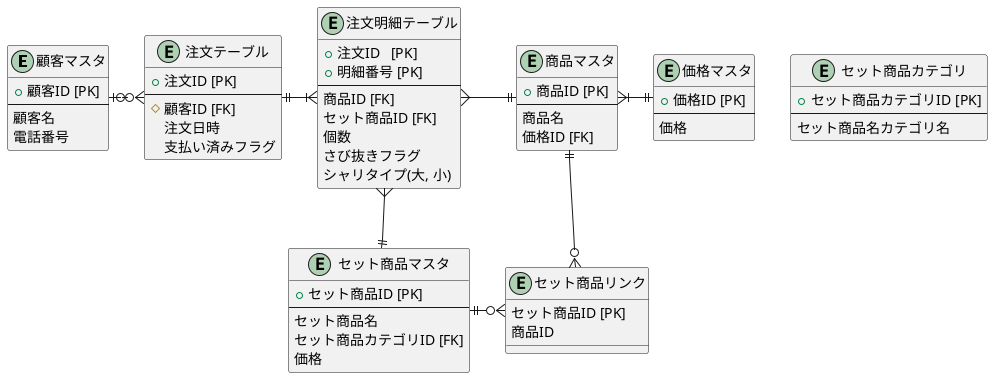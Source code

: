 @startuml


entity "顧客マスタ" as customer {
  + 顧客ID [PK]
  --
  顧客名
  電話番号
}

entity "注文テーブル" as order {
  + 注文ID [PK]
  --
  # 顧客ID [FK]
  注文日時
  支払い済みフラグ
}

entity "注文明細テーブル" as order_detail {
  + 注文ID   [PK]
  + 明細番号 [PK]
  --
  商品ID [FK]
  セット商品ID [FK]
  個数
  さび抜きフラグ
  シャリタイプ(大, 小)
}

/'
  お好みすし
'/
entity "商品マスタ" as product {
  + 商品ID [PK]
  --
  商品名
  価格ID [FK]
}

/'
  セットメニュー
'/
entity "セット商品マスタ" as set_product {
  + セット商品ID [PK]
  --
  セット商品名
  セット商品カテゴリID [FK]
  価格
}

/'
  セット商品のカテゴリ名
  例:盛り込み、にぎり
'/
entity "セット商品カテゴリ" as set_product_category {
  + セット商品カテゴリID [PK]
  --
  セット商品名カテゴリ名
}

/'
  セットメニューと寿司ネタを紐付ける
'/
entity "セット商品リンク" as set_product_link {
  セット商品ID [PK]
  商品ID
}

entity "価格マスタ" as price {
  + 価格ID [PK]
  --
  価格
}

/'
関係性
------   :1
----||   :1 and only 1
----o|   :0 or 1
-----{   :many
----|{   :1 or more
----o{   :0 or many

entityの位置
ri ...right
le ...left
do ...down
'/
customer       |o-ri-o{     order
order          ||-ri-|{     order_detail
order_detail   }-ri-||      product
order_detail   }-do-||      set_product
product        ||-do-o{     set_product_link
set_product    ||-ri-o{     set_product_link
product        }|-ri-||     price

@enduml

